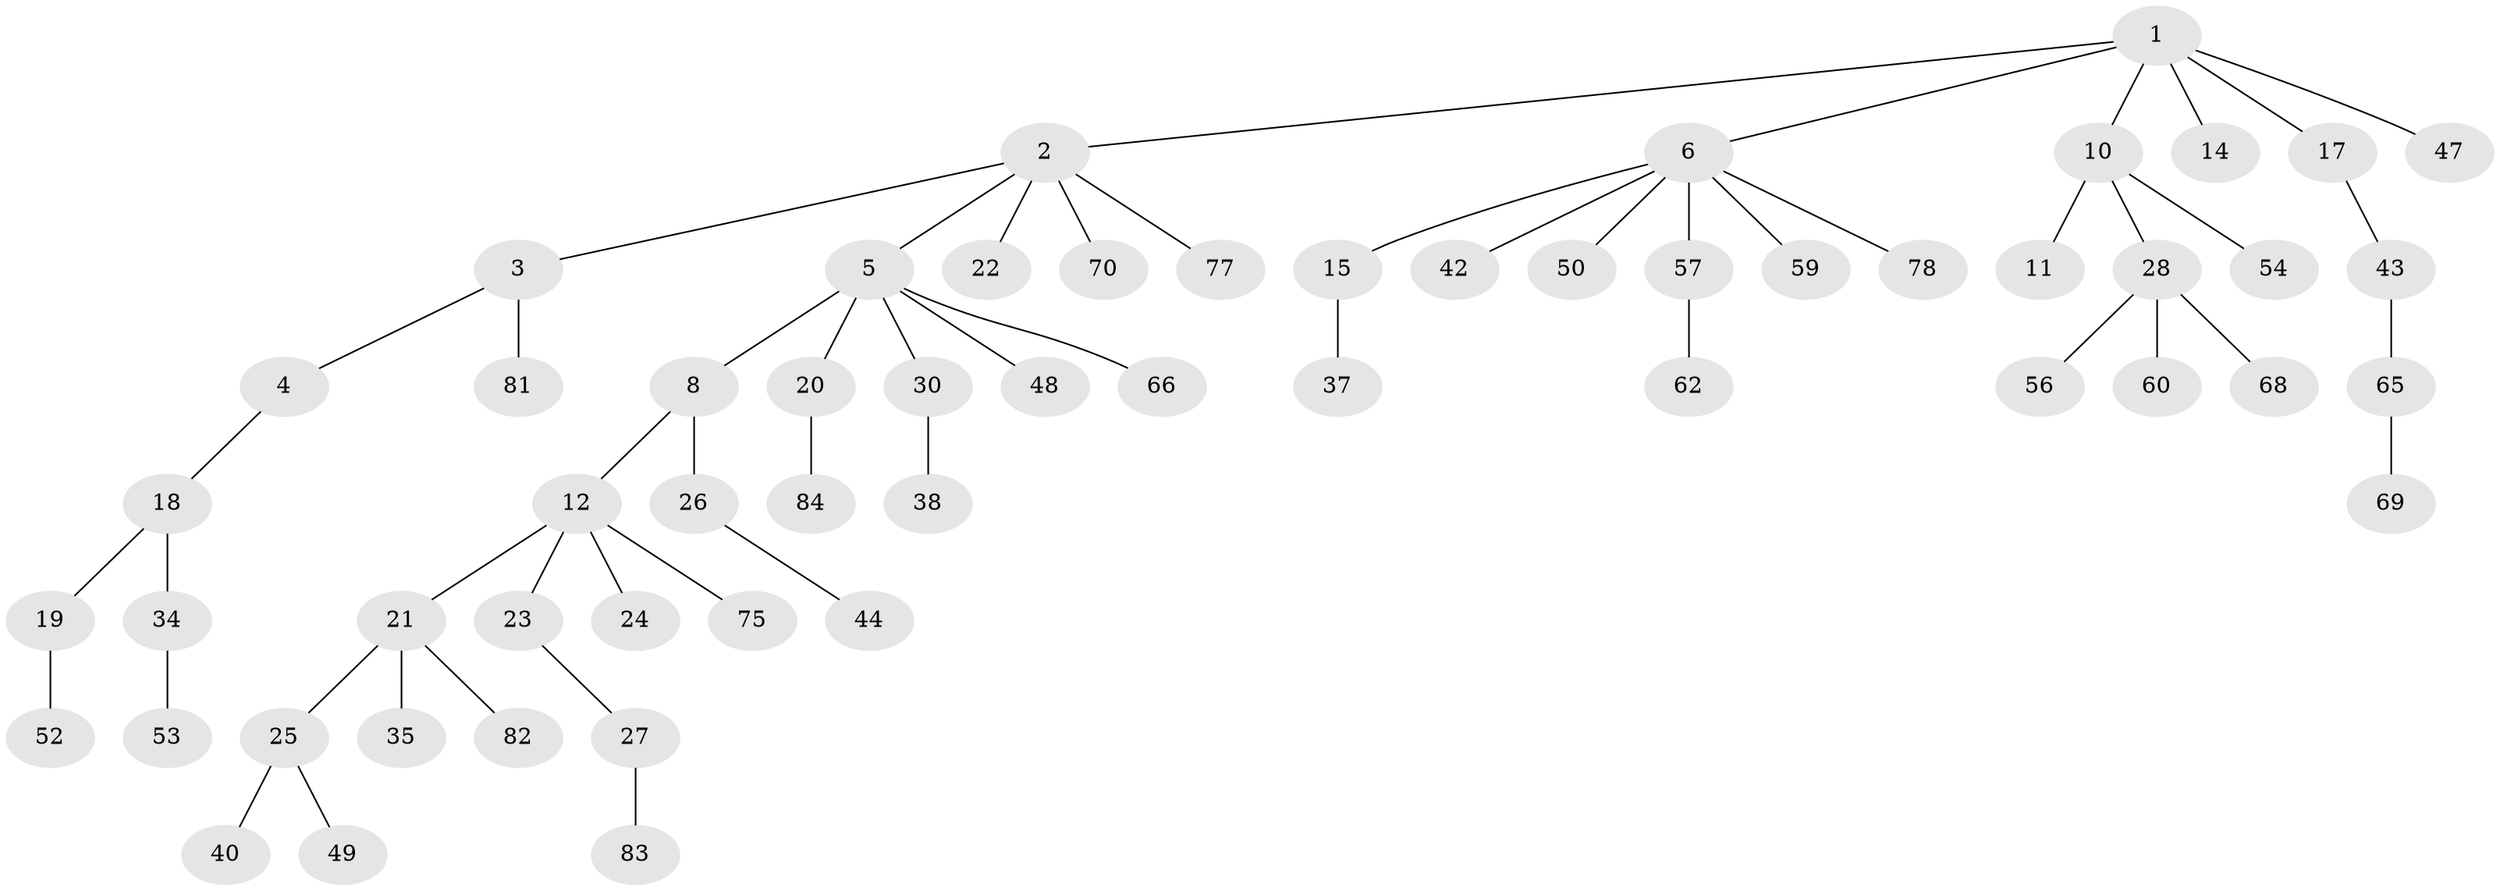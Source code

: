 // original degree distribution, {7: 0.011494252873563218, 6: 0.011494252873563218, 3: 0.09195402298850575, 4: 0.08045977011494253, 5: 0.034482758620689655, 2: 0.28735632183908044, 1: 0.4827586206896552}
// Generated by graph-tools (version 1.1) at 2025/11/02/27/25 16:11:27]
// undirected, 57 vertices, 56 edges
graph export_dot {
graph [start="1"]
  node [color=gray90,style=filled];
  1 [super="+74"];
  2 [super="+45"];
  3;
  4 [super="+63"];
  5 [super="+7"];
  6 [super="+13"];
  8 [super="+9"];
  10 [super="+16"];
  11;
  12 [super="+58"];
  14;
  15 [super="+29"];
  17;
  18 [super="+33"];
  19 [super="+36"];
  20 [super="+61"];
  21 [super="+72"];
  22;
  23;
  24 [super="+85"];
  25 [super="+39"];
  26 [super="+31"];
  27 [super="+71"];
  28 [super="+32"];
  30;
  34 [super="+46"];
  35;
  37 [super="+41"];
  38;
  40 [super="+79"];
  42;
  43 [super="+55"];
  44 [super="+76"];
  47;
  48 [super="+73"];
  49 [super="+51"];
  50;
  52 [super="+87"];
  53;
  54 [super="+64"];
  56 [super="+86"];
  57 [super="+80"];
  59;
  60 [super="+67"];
  62;
  65;
  66;
  68;
  69;
  70;
  75;
  77;
  78;
  81;
  82;
  83;
  84;
  1 -- 2;
  1 -- 6;
  1 -- 10;
  1 -- 14;
  1 -- 17;
  1 -- 47;
  2 -- 3;
  2 -- 5;
  2 -- 22;
  2 -- 77;
  2 -- 70;
  3 -- 4;
  3 -- 81;
  4 -- 18;
  5 -- 8;
  5 -- 48;
  5 -- 66;
  5 -- 20;
  5 -- 30;
  6 -- 15;
  6 -- 42;
  6 -- 59;
  6 -- 57;
  6 -- 50;
  6 -- 78;
  8 -- 12;
  8 -- 26;
  10 -- 11;
  10 -- 54;
  10 -- 28;
  12 -- 21;
  12 -- 23;
  12 -- 24;
  12 -- 75;
  15 -- 37;
  17 -- 43;
  18 -- 19;
  18 -- 34;
  19 -- 52;
  20 -- 84;
  21 -- 25;
  21 -- 35;
  21 -- 82;
  23 -- 27;
  25 -- 40;
  25 -- 49;
  26 -- 44;
  27 -- 83;
  28 -- 56;
  28 -- 68;
  28 -- 60;
  30 -- 38;
  34 -- 53;
  43 -- 65;
  57 -- 62;
  65 -- 69;
}
